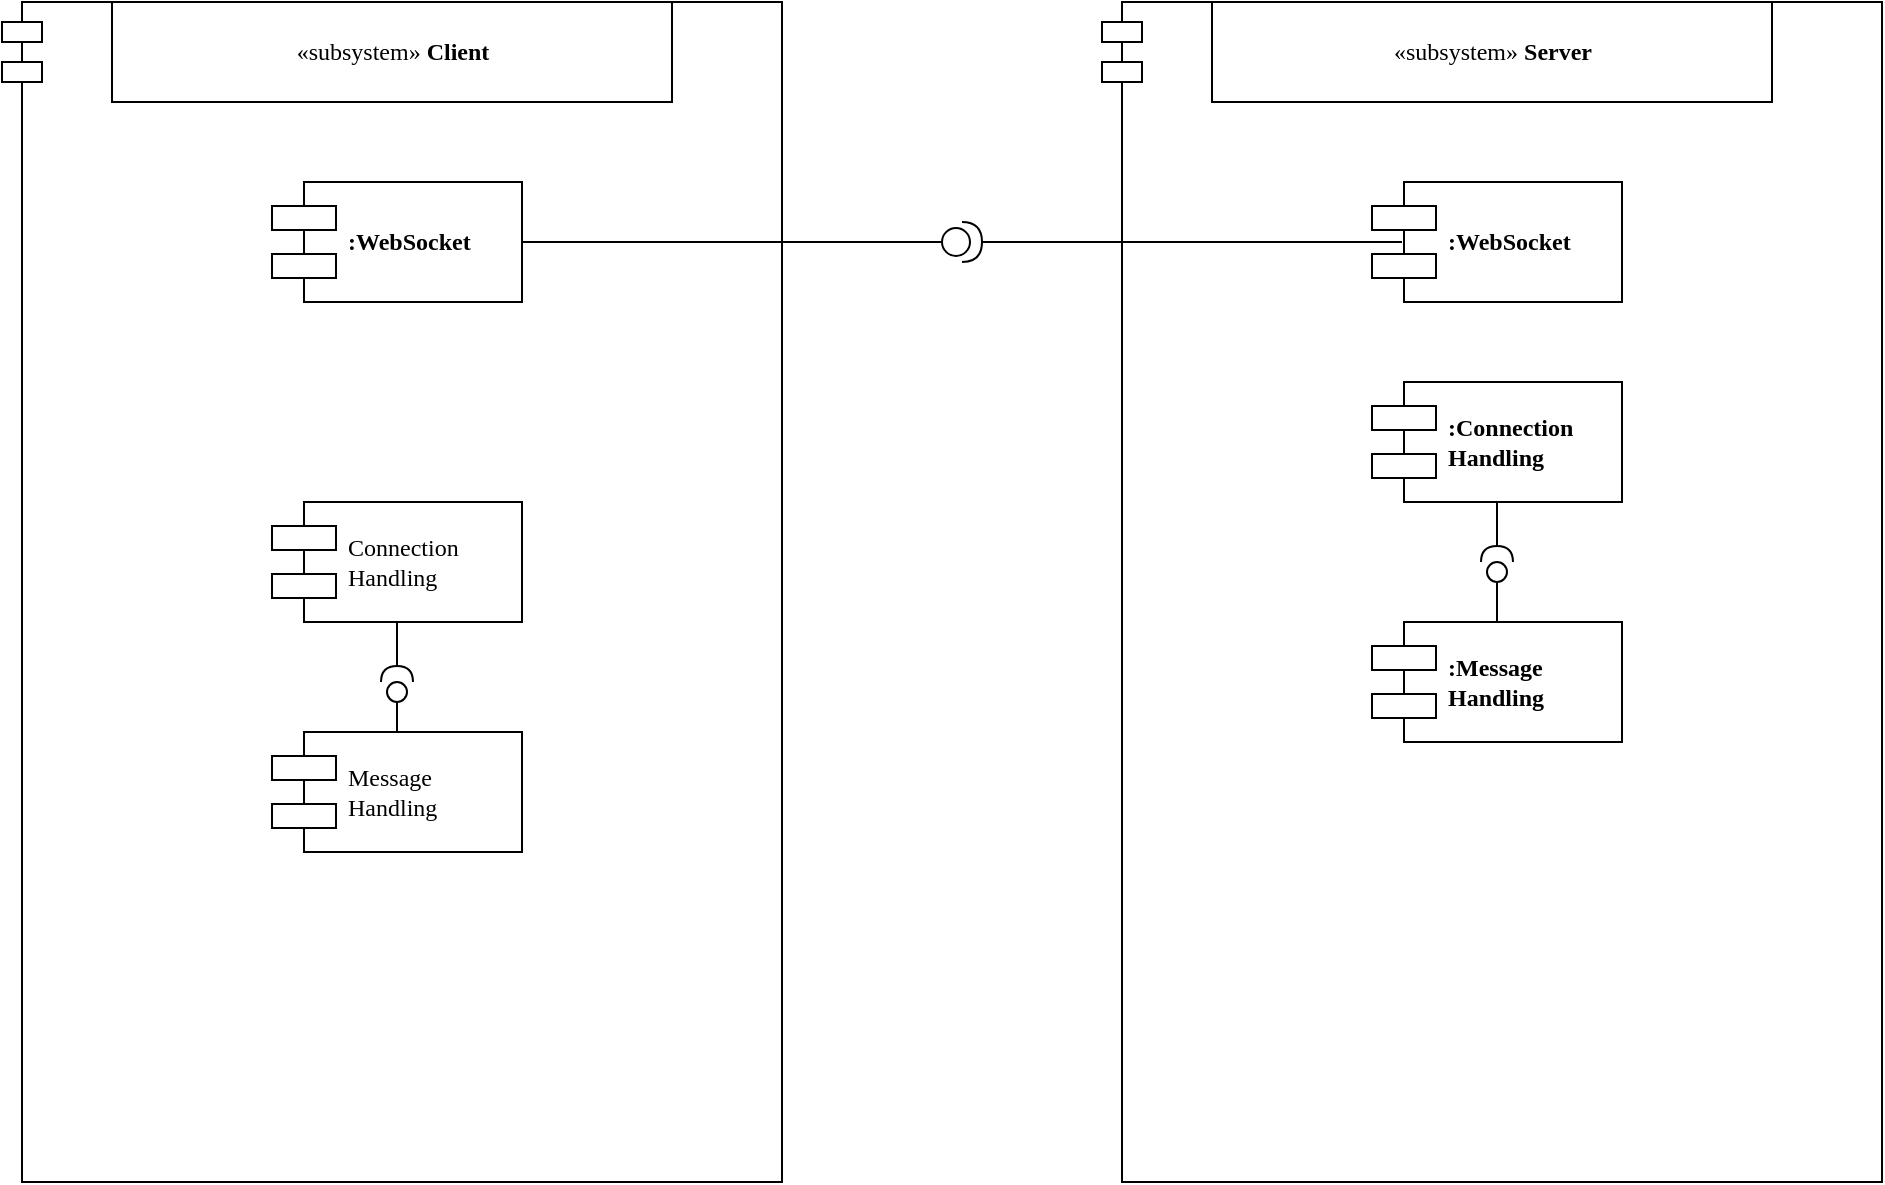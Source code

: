 <mxfile version="20.8.10" type="device"><diagram name="Page-1" id="5f0bae14-7c28-e335-631c-24af17079c00"><mxGraphModel dx="1434" dy="732" grid="1" gridSize="10" guides="1" tooltips="1" connect="1" arrows="1" fold="1" page="1" pageScale="1" pageWidth="1100" pageHeight="850" background="none" math="0" shadow="0"><root><mxCell id="0"/><mxCell id="1" parent="0"/><mxCell id="-7OBuq5_PYT1FQjpJtpt-9" value="" style="group" parent="1" vertex="1" connectable="0"><mxGeometry x="670" y="60" width="390" height="590" as="geometry"/></mxCell><mxCell id="-7OBuq5_PYT1FQjpJtpt-1" value="&#xA;" style="shape=module;align=left;spacingLeft=20;align=center;verticalAlign=top;fontStyle=0" parent="-7OBuq5_PYT1FQjpJtpt-9" vertex="1"><mxGeometry width="390" height="590" as="geometry"/></mxCell><mxCell id="-7OBuq5_PYT1FQjpJtpt-2" value="«subsystem»&lt;b&gt; Server&lt;/b&gt;&lt;br&gt;&lt;b&gt;&lt;/b&gt;" style="html=1;rounded=0;shadow=0;comic=0;labelBackgroundColor=none;strokeWidth=1;fontFamily=Verdana;fontSize=12;align=center;" parent="-7OBuq5_PYT1FQjpJtpt-9" vertex="1"><mxGeometry x="55" width="280" height="50" as="geometry"/></mxCell><mxCell id="-7OBuq5_PYT1FQjpJtpt-3" value="&lt;div&gt;&lt;b&gt;:Connection&lt;/b&gt;&lt;/div&gt;&lt;div&gt;&lt;b&gt;Handling&lt;/b&gt;&lt;/div&gt;" style="shape=component;align=left;spacingLeft=36;rounded=0;shadow=0;comic=0;labelBackgroundColor=none;strokeWidth=1;fontFamily=Verdana;fontSize=12;html=1;" parent="-7OBuq5_PYT1FQjpJtpt-9" vertex="1"><mxGeometry x="135" y="190" width="125" height="60" as="geometry"/></mxCell><mxCell id="-7OBuq5_PYT1FQjpJtpt-11" value="&lt;div&gt;&lt;b&gt;:Message&lt;/b&gt;&lt;/div&gt;&lt;div&gt;&lt;b&gt;Handling&lt;/b&gt;&lt;/div&gt;" style="shape=component;align=left;spacingLeft=36;rounded=0;shadow=0;comic=0;labelBackgroundColor=none;strokeWidth=1;fontFamily=Verdana;fontSize=12;html=1;" parent="-7OBuq5_PYT1FQjpJtpt-9" vertex="1"><mxGeometry x="135" y="310" width="125" height="60" as="geometry"/></mxCell><mxCell id="-7OBuq5_PYT1FQjpJtpt-13" value="" style="rounded=0;orthogonalLoop=1;jettySize=auto;html=1;endArrow=halfCircle;endFill=0;endSize=6;strokeWidth=1;sketch=0;exitX=0.5;exitY=1;exitDx=0;exitDy=0;" parent="-7OBuq5_PYT1FQjpJtpt-9" source="-7OBuq5_PYT1FQjpJtpt-3" target="-7OBuq5_PYT1FQjpJtpt-14" edge="1"><mxGeometry relative="1" as="geometry"><mxPoint x="-140" y="245" as="sourcePoint"/><mxPoint x="198" y="190" as="targetPoint"/></mxGeometry></mxCell><mxCell id="-7OBuq5_PYT1FQjpJtpt-14" value="" style="ellipse;whiteSpace=wrap;html=1;align=center;aspect=fixed;resizable=0;points=[];outlineConnect=0;sketch=0;" parent="-7OBuq5_PYT1FQjpJtpt-9" vertex="1"><mxGeometry x="192.5" y="280" width="10" height="10" as="geometry"/></mxCell><mxCell id="-7OBuq5_PYT1FQjpJtpt-12" value="" style="rounded=0;orthogonalLoop=1;jettySize=auto;html=1;endArrow=none;endFill=0;sketch=0;sourcePerimeterSpacing=0;targetPerimeterSpacing=0;entryX=0.5;entryY=0;entryDx=0;entryDy=0;" parent="-7OBuq5_PYT1FQjpJtpt-9" source="-7OBuq5_PYT1FQjpJtpt-14" target="-7OBuq5_PYT1FQjpJtpt-11" edge="1"><mxGeometry relative="1" as="geometry"><mxPoint x="-180" y="245" as="sourcePoint"/></mxGeometry></mxCell><mxCell id="Iaa9ljSYqjWRJwOdqyUR-2" value="&lt;div&gt;&lt;b&gt;:WebSocket&lt;/b&gt;&lt;/div&gt;" style="shape=component;align=left;spacingLeft=36;rounded=0;shadow=0;comic=0;labelBackgroundColor=none;strokeWidth=1;fontFamily=Verdana;fontSize=12;html=1;" vertex="1" parent="-7OBuq5_PYT1FQjpJtpt-9"><mxGeometry x="135" y="90" width="125" height="60" as="geometry"/></mxCell><mxCell id="-7OBuq5_PYT1FQjpJtpt-16" value="" style="group" parent="1" vertex="1" connectable="0"><mxGeometry x="120" y="60" width="390" height="590" as="geometry"/></mxCell><mxCell id="-7OBuq5_PYT1FQjpJtpt-17" value="&#xA;" style="shape=module;align=left;spacingLeft=20;align=center;verticalAlign=top;fontStyle=0" parent="-7OBuq5_PYT1FQjpJtpt-16" vertex="1"><mxGeometry width="390" height="590" as="geometry"/></mxCell><mxCell id="-7OBuq5_PYT1FQjpJtpt-18" value="«subsystem»&lt;b&gt; Client&lt;/b&gt;&lt;br&gt;&lt;b&gt;&lt;/b&gt;" style="html=1;rounded=0;shadow=0;comic=0;labelBackgroundColor=none;strokeWidth=1;fontFamily=Verdana;fontSize=12;align=center;" parent="-7OBuq5_PYT1FQjpJtpt-16" vertex="1"><mxGeometry x="55" width="280" height="50" as="geometry"/></mxCell><mxCell id="-7OBuq5_PYT1FQjpJtpt-19" value="&lt;div&gt;Connection&lt;/div&gt;&lt;div&gt;Handling&lt;/div&gt;" style="shape=component;align=left;spacingLeft=36;rounded=0;shadow=0;comic=0;labelBackgroundColor=none;strokeWidth=1;fontFamily=Verdana;fontSize=12;html=1;" parent="-7OBuq5_PYT1FQjpJtpt-16" vertex="1"><mxGeometry x="135" y="250" width="125" height="60" as="geometry"/></mxCell><mxCell id="-7OBuq5_PYT1FQjpJtpt-20" value="&lt;div&gt;Message&lt;/div&gt;&lt;div&gt;Handling&lt;/div&gt;" style="shape=component;align=left;spacingLeft=36;rounded=0;shadow=0;comic=0;labelBackgroundColor=none;strokeWidth=1;fontFamily=Verdana;fontSize=12;html=1;" parent="-7OBuq5_PYT1FQjpJtpt-16" vertex="1"><mxGeometry x="135" y="365" width="125" height="60" as="geometry"/></mxCell><mxCell id="-7OBuq5_PYT1FQjpJtpt-21" value="" style="rounded=0;orthogonalLoop=1;jettySize=auto;html=1;endArrow=halfCircle;endFill=0;endSize=6;strokeWidth=1;sketch=0;exitX=0.5;exitY=1;exitDx=0;exitDy=0;" parent="-7OBuq5_PYT1FQjpJtpt-16" source="-7OBuq5_PYT1FQjpJtpt-19" target="-7OBuq5_PYT1FQjpJtpt-22" edge="1"><mxGeometry relative="1" as="geometry"><mxPoint x="-140" y="245" as="sourcePoint"/><mxPoint x="198" y="190" as="targetPoint"/></mxGeometry></mxCell><mxCell id="-7OBuq5_PYT1FQjpJtpt-22" value="" style="ellipse;whiteSpace=wrap;html=1;align=center;aspect=fixed;resizable=0;points=[];outlineConnect=0;sketch=0;" parent="-7OBuq5_PYT1FQjpJtpt-16" vertex="1"><mxGeometry x="192.5" y="340" width="10" height="10" as="geometry"/></mxCell><mxCell id="Iaa9ljSYqjWRJwOdqyUR-14" value="&lt;div&gt;&lt;b&gt;:WebSocket&lt;/b&gt;&lt;/div&gt;" style="shape=component;align=left;spacingLeft=36;rounded=0;shadow=0;comic=0;labelBackgroundColor=none;strokeWidth=1;fontFamily=Verdana;fontSize=12;html=1;" vertex="1" parent="-7OBuq5_PYT1FQjpJtpt-16"><mxGeometry x="135" y="90" width="125" height="60" as="geometry"/></mxCell><mxCell id="Iaa9ljSYqjWRJwOdqyUR-19" value="" style="endArrow=none;html=1;rounded=0;shadow=0;sketch=0;strokeColor=default;jumpStyle=none;exitX=0.5;exitY=0;exitDx=0;exitDy=0;" edge="1" parent="-7OBuq5_PYT1FQjpJtpt-16" source="-7OBuq5_PYT1FQjpJtpt-20" target="-7OBuq5_PYT1FQjpJtpt-22"><mxGeometry width="50" height="50" relative="1" as="geometry"><mxPoint x="400" y="350" as="sourcePoint"/><mxPoint x="450" y="300" as="targetPoint"/></mxGeometry></mxCell><mxCell id="-7OBuq5_PYT1FQjpJtpt-24" value="" style="shape=providedRequiredInterface;html=1;verticalLabelPosition=bottom;sketch=0;" parent="1" vertex="1"><mxGeometry x="590" y="170" width="20" height="20" as="geometry"/></mxCell><mxCell id="Iaa9ljSYqjWRJwOdqyUR-20" value="" style="endArrow=none;html=1;rounded=0;shadow=0;sketch=0;strokeColor=default;jumpStyle=none;exitX=1;exitY=0.5;exitDx=0;exitDy=0;" edge="1" parent="1" source="Iaa9ljSYqjWRJwOdqyUR-14"><mxGeometry width="50" height="50" relative="1" as="geometry"><mxPoint x="540" y="230" as="sourcePoint"/><mxPoint x="590" y="180" as="targetPoint"/></mxGeometry></mxCell><mxCell id="Iaa9ljSYqjWRJwOdqyUR-21" value="" style="endArrow=none;html=1;rounded=0;shadow=0;sketch=0;strokeColor=default;jumpStyle=none;entryX=0.12;entryY=0.5;entryDx=0;entryDy=0;entryPerimeter=0;exitX=1;exitY=0.5;exitDx=0;exitDy=0;exitPerimeter=0;" edge="1" parent="1" source="-7OBuq5_PYT1FQjpJtpt-24" target="Iaa9ljSYqjWRJwOdqyUR-2"><mxGeometry width="50" height="50" relative="1" as="geometry"><mxPoint x="520" y="410" as="sourcePoint"/><mxPoint x="570" y="360" as="targetPoint"/></mxGeometry></mxCell></root></mxGraphModel></diagram></mxfile>